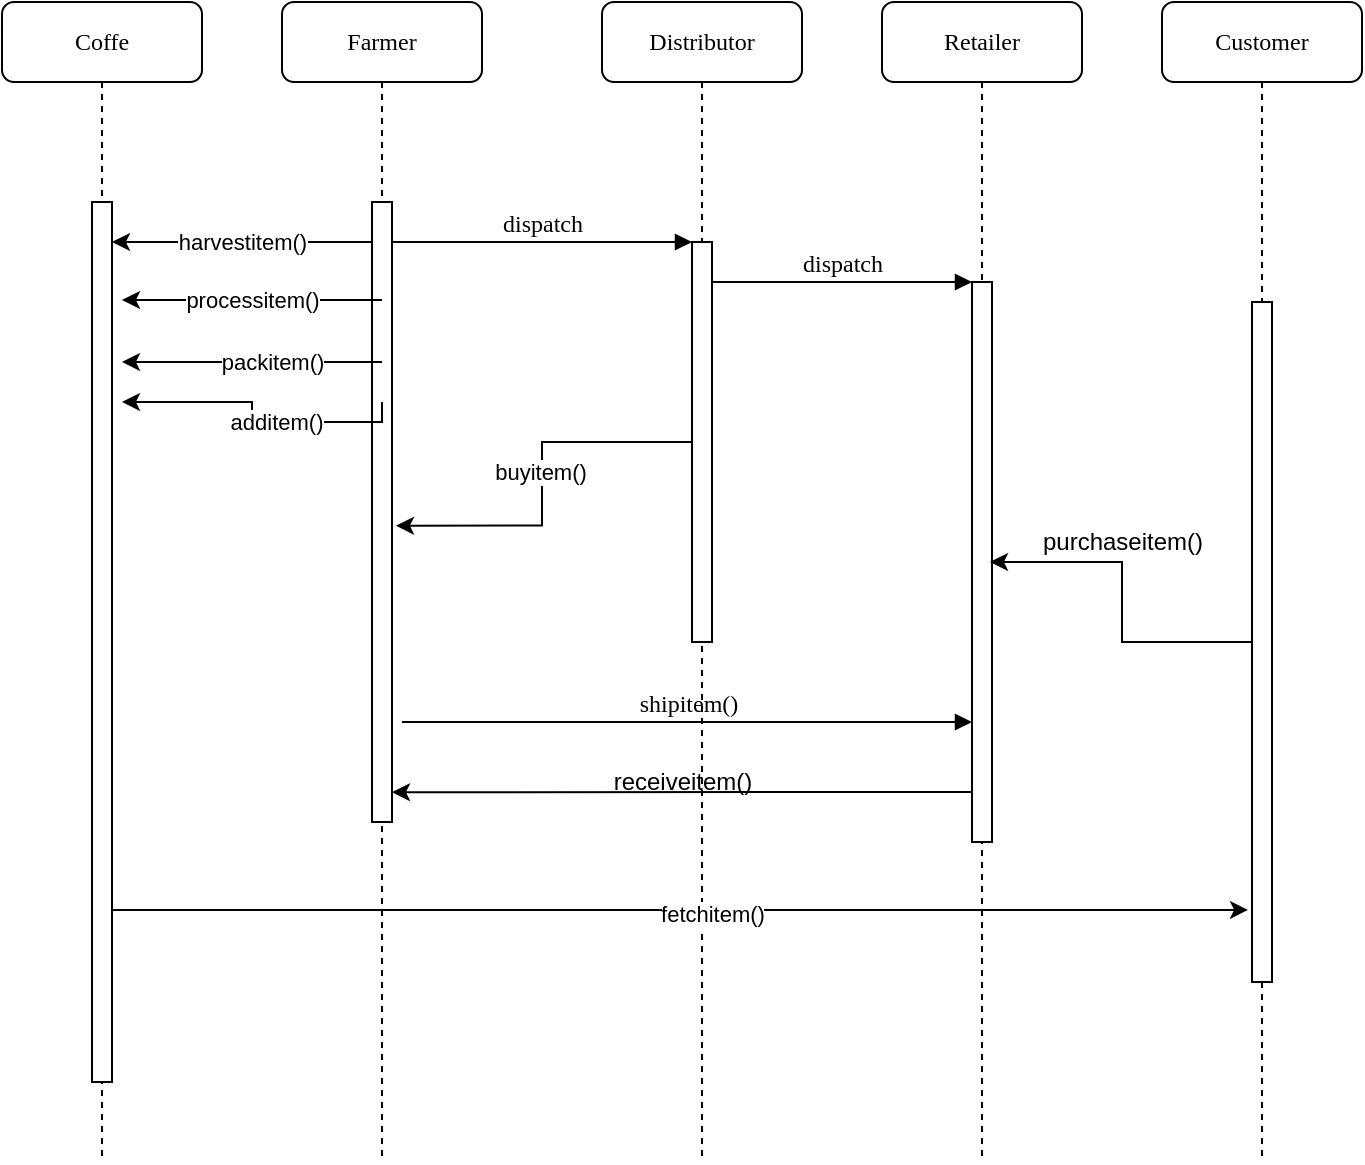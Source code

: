 <mxfile version="14.7.0" type="device"><diagram name="Page-1" id="13e1069c-82ec-6db2-03f1-153e76fe0fe0"><mxGraphModel dx="1274" dy="773" grid="1" gridSize="10" guides="1" tooltips="1" connect="1" arrows="1" fold="1" page="1" pageScale="1" pageWidth="1100" pageHeight="850" background="none" math="0" shadow="0"><root><mxCell id="0"/><mxCell id="1" parent="0"/><mxCell id="7baba1c4bc27f4b0-2" value="Farmer" style="shape=umlLifeline;perimeter=lifelinePerimeter;whiteSpace=wrap;html=1;container=1;collapsible=0;recursiveResize=0;outlineConnect=0;rounded=1;shadow=0;comic=0;labelBackgroundColor=none;strokeWidth=1;fontFamily=Verdana;fontSize=12;align=center;" parent="1" vertex="1"><mxGeometry x="240" y="80" width="100" height="580" as="geometry"/></mxCell><mxCell id="7baba1c4bc27f4b0-10" value="" style="html=1;points=[];perimeter=orthogonalPerimeter;rounded=0;shadow=0;comic=0;labelBackgroundColor=none;strokeWidth=1;fontFamily=Verdana;fontSize=12;align=center;" parent="7baba1c4bc27f4b0-2" vertex="1"><mxGeometry x="45" y="100" width="10" height="310" as="geometry"/></mxCell><mxCell id="7baba1c4bc27f4b0-3" value="Distributor" style="shape=umlLifeline;perimeter=lifelinePerimeter;whiteSpace=wrap;html=1;container=1;collapsible=0;recursiveResize=0;outlineConnect=0;rounded=1;shadow=0;comic=0;labelBackgroundColor=none;strokeWidth=1;fontFamily=Verdana;fontSize=12;align=center;" parent="1" vertex="1"><mxGeometry x="400" y="80" width="100" height="580" as="geometry"/></mxCell><mxCell id="7baba1c4bc27f4b0-13" value="" style="html=1;points=[];perimeter=orthogonalPerimeter;rounded=0;shadow=0;comic=0;labelBackgroundColor=none;strokeWidth=1;fontFamily=Verdana;fontSize=12;align=center;" parent="7baba1c4bc27f4b0-3" vertex="1"><mxGeometry x="45" y="120" width="10" height="200" as="geometry"/></mxCell><mxCell id="7baba1c4bc27f4b0-4" value="Retailer" style="shape=umlLifeline;perimeter=lifelinePerimeter;whiteSpace=wrap;html=1;container=1;collapsible=0;recursiveResize=0;outlineConnect=0;rounded=1;shadow=0;comic=0;labelBackgroundColor=none;strokeWidth=1;fontFamily=Verdana;fontSize=12;align=center;" parent="1" vertex="1"><mxGeometry x="540" y="80" width="100" height="580" as="geometry"/></mxCell><mxCell id="7baba1c4bc27f4b0-5" value="Customer" style="shape=umlLifeline;perimeter=lifelinePerimeter;whiteSpace=wrap;html=1;container=1;collapsible=0;recursiveResize=0;outlineConnect=0;rounded=1;shadow=0;comic=0;labelBackgroundColor=none;strokeWidth=1;fontFamily=Verdana;fontSize=12;align=center;" parent="1" vertex="1"><mxGeometry x="680" y="80" width="100" height="580" as="geometry"/></mxCell><mxCell id="7baba1c4bc27f4b0-8" value="Coffe" style="shape=umlLifeline;perimeter=lifelinePerimeter;whiteSpace=wrap;html=1;container=1;collapsible=0;recursiveResize=0;outlineConnect=0;rounded=1;shadow=0;comic=0;labelBackgroundColor=none;strokeWidth=1;fontFamily=Verdana;fontSize=12;align=center;" parent="1" vertex="1"><mxGeometry x="100" y="80" width="100" height="580" as="geometry"/></mxCell><mxCell id="7baba1c4bc27f4b0-9" value="" style="html=1;points=[];perimeter=orthogonalPerimeter;rounded=0;shadow=0;comic=0;labelBackgroundColor=none;strokeWidth=1;fontFamily=Verdana;fontSize=12;align=center;" parent="7baba1c4bc27f4b0-8" vertex="1"><mxGeometry x="45" y="100" width="10" height="440" as="geometry"/></mxCell><mxCell id="P_utrhhPdnZzWBX_l4Jd-10" style="edgeStyle=orthogonalEdgeStyle;rounded=0;orthogonalLoop=1;jettySize=auto;html=1;entryX=1;entryY=0.952;entryDx=0;entryDy=0;entryPerimeter=0;" edge="1" parent="1" source="7baba1c4bc27f4b0-16" target="7baba1c4bc27f4b0-10"><mxGeometry relative="1" as="geometry"><Array as="points"><mxPoint x="520" y="475"/><mxPoint x="520" y="475"/></Array></mxGeometry></mxCell><mxCell id="7baba1c4bc27f4b0-16" value="" style="html=1;points=[];perimeter=orthogonalPerimeter;rounded=0;shadow=0;comic=0;labelBackgroundColor=none;strokeWidth=1;fontFamily=Verdana;fontSize=12;align=center;" parent="1" vertex="1"><mxGeometry x="585" y="220" width="10" height="280" as="geometry"/></mxCell><mxCell id="7baba1c4bc27f4b0-17" value="dispatch" style="html=1;verticalAlign=bottom;endArrow=block;labelBackgroundColor=none;fontFamily=Verdana;fontSize=12;edgeStyle=elbowEdgeStyle;elbow=vertical;" parent="1" source="7baba1c4bc27f4b0-13" target="7baba1c4bc27f4b0-16" edge="1"><mxGeometry relative="1" as="geometry"><mxPoint x="510" y="220" as="sourcePoint"/><Array as="points"><mxPoint x="460" y="220"/></Array></mxGeometry></mxCell><mxCell id="P_utrhhPdnZzWBX_l4Jd-12" style="edgeStyle=orthogonalEdgeStyle;rounded=0;orthogonalLoop=1;jettySize=auto;html=1;" edge="1" parent="1" source="7baba1c4bc27f4b0-19" target="7baba1c4bc27f4b0-5"><mxGeometry relative="1" as="geometry"><Array as="points"><mxPoint x="730" y="490"/><mxPoint x="730" y="490"/></Array></mxGeometry></mxCell><mxCell id="P_utrhhPdnZzWBX_l4Jd-13" style="edgeStyle=orthogonalEdgeStyle;rounded=0;orthogonalLoop=1;jettySize=auto;html=1;entryX=0.9;entryY=0.5;entryDx=0;entryDy=0;entryPerimeter=0;" edge="1" parent="1" source="7baba1c4bc27f4b0-19" target="7baba1c4bc27f4b0-16"><mxGeometry relative="1" as="geometry"/></mxCell><mxCell id="7baba1c4bc27f4b0-19" value="" style="html=1;points=[];perimeter=orthogonalPerimeter;rounded=0;shadow=0;comic=0;labelBackgroundColor=none;strokeWidth=1;fontFamily=Verdana;fontSize=12;align=center;" parent="1" vertex="1"><mxGeometry x="725" y="230" width="10" height="340" as="geometry"/></mxCell><mxCell id="7baba1c4bc27f4b0-23" value="shipitem()" style="html=1;verticalAlign=bottom;endArrow=block;entryX=0;entryY=0;labelBackgroundColor=none;fontFamily=Verdana;fontSize=12;" parent="1" edge="1"><mxGeometry relative="1" as="geometry"><mxPoint x="300" y="440" as="sourcePoint"/><mxPoint x="585" y="440" as="targetPoint"/></mxGeometry></mxCell><mxCell id="7baba1c4bc27f4b0-14" value="dispatch" style="html=1;verticalAlign=bottom;endArrow=block;entryX=0;entryY=0;labelBackgroundColor=none;fontFamily=Verdana;fontSize=12;edgeStyle=elbowEdgeStyle;elbow=vertical;" parent="1" source="7baba1c4bc27f4b0-10" target="7baba1c4bc27f4b0-13" edge="1"><mxGeometry relative="1" as="geometry"><mxPoint x="370" y="200" as="sourcePoint"/></mxGeometry></mxCell><mxCell id="P_utrhhPdnZzWBX_l4Jd-1" value="harvestitem()" style="edgeStyle=orthogonalEdgeStyle;rounded=0;orthogonalLoop=1;jettySize=auto;html=1;" edge="1" parent="1" source="7baba1c4bc27f4b0-10"><mxGeometry relative="1" as="geometry"><mxPoint x="155" y="200" as="targetPoint"/><Array as="points"><mxPoint x="155" y="200"/></Array></mxGeometry></mxCell><mxCell id="P_utrhhPdnZzWBX_l4Jd-3" value="processitem()" style="edgeStyle=orthogonalEdgeStyle;rounded=0;orthogonalLoop=1;jettySize=auto;html=1;" edge="1" parent="1"><mxGeometry relative="1" as="geometry"><mxPoint x="290" y="229" as="sourcePoint"/><mxPoint x="160" y="229" as="targetPoint"/><Array as="points"><mxPoint x="160" y="229"/></Array></mxGeometry></mxCell><mxCell id="P_utrhhPdnZzWBX_l4Jd-4" value="packitem()" style="edgeStyle=orthogonalEdgeStyle;rounded=0;orthogonalLoop=1;jettySize=auto;html=1;" edge="1" parent="1"><mxGeometry x="-0.154" relative="1" as="geometry"><mxPoint x="290" y="260" as="sourcePoint"/><mxPoint x="160" y="260" as="targetPoint"/><Array as="points"><mxPoint x="160" y="260"/></Array><mxPoint as="offset"/></mxGeometry></mxCell><mxCell id="P_utrhhPdnZzWBX_l4Jd-5" value="additem()" style="edgeStyle=orthogonalEdgeStyle;rounded=0;orthogonalLoop=1;jettySize=auto;html=1;" edge="1" parent="1"><mxGeometry x="-0.154" relative="1" as="geometry"><mxPoint x="290" y="280" as="sourcePoint"/><mxPoint x="160" y="280" as="targetPoint"/><Array as="points"><mxPoint x="290" y="290"/><mxPoint x="225" y="290"/><mxPoint x="225" y="280"/></Array><mxPoint as="offset"/></mxGeometry></mxCell><mxCell id="P_utrhhPdnZzWBX_l4Jd-6" style="edgeStyle=orthogonalEdgeStyle;rounded=0;orthogonalLoop=1;jettySize=auto;html=1;entryX=1.2;entryY=0.522;entryDx=0;entryDy=0;entryPerimeter=0;" edge="1" parent="1" source="7baba1c4bc27f4b0-13" target="7baba1c4bc27f4b0-10"><mxGeometry relative="1" as="geometry"/></mxCell><mxCell id="P_utrhhPdnZzWBX_l4Jd-7" value="buyitem()" style="edgeLabel;html=1;align=center;verticalAlign=middle;resizable=0;points=[];" vertex="1" connectable="0" parent="P_utrhhPdnZzWBX_l4Jd-6"><mxGeometry x="-0.055" relative="1" as="geometry"><mxPoint x="-1" as="offset"/></mxGeometry></mxCell><mxCell id="P_utrhhPdnZzWBX_l4Jd-11" value="receiveitem()&lt;br&gt;" style="text;html=1;align=center;verticalAlign=middle;resizable=0;points=[];autosize=1;strokeColor=none;" vertex="1" parent="1"><mxGeometry x="400" y="460" width="80" height="20" as="geometry"/></mxCell><mxCell id="P_utrhhPdnZzWBX_l4Jd-14" value="purchaseitem()" style="text;html=1;align=center;verticalAlign=middle;resizable=0;points=[];autosize=1;strokeColor=none;" vertex="1" parent="1"><mxGeometry x="610" y="340" width="100" height="20" as="geometry"/></mxCell><mxCell id="P_utrhhPdnZzWBX_l4Jd-15" style="edgeStyle=orthogonalEdgeStyle;rounded=0;orthogonalLoop=1;jettySize=auto;html=1;entryX=-0.2;entryY=0.894;entryDx=0;entryDy=0;entryPerimeter=0;" edge="1" parent="1" source="7baba1c4bc27f4b0-9" target="7baba1c4bc27f4b0-19"><mxGeometry relative="1" as="geometry"><Array as="points"><mxPoint x="320" y="534"/><mxPoint x="320" y="534"/></Array></mxGeometry></mxCell><mxCell id="P_utrhhPdnZzWBX_l4Jd-16" value="fetchitem()" style="edgeLabel;html=1;align=center;verticalAlign=middle;resizable=0;points=[];" vertex="1" connectable="0" parent="P_utrhhPdnZzWBX_l4Jd-15"><mxGeometry x="0.134" y="-2" relative="1" as="geometry"><mxPoint x="-22" as="offset"/></mxGeometry></mxCell></root></mxGraphModel></diagram></mxfile>